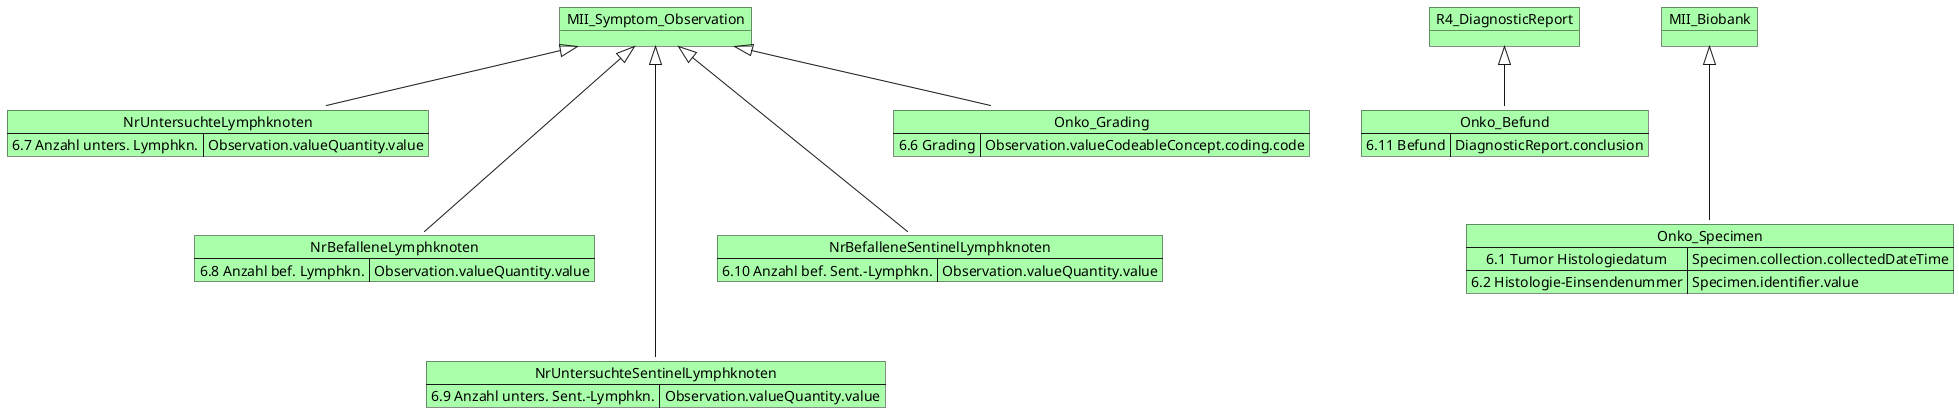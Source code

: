 @startuml MII KDS Erweiterungsmodul Onkologie

object MII_Symptom_Observation #AAFFAA

Map  NrUntersuchteLymphknoten #AAFFAA {
    6.7 Anzahl unters. Lymphkn. => Observation.valueQuantity.value
}

MII_Symptom_Observation <|-down- NrUntersuchteLymphknoten

Map NrBefalleneLymphknoten #AAFFAA {
6.8 Anzahl bef. Lymphkn. => Observation.valueQuantity.value
}
MII_Symptom_Observation <|-down-- NrBefalleneLymphknoten


Map NrUntersuchteSentinelLymphknoten  #AAFFAA{
6.9 Anzahl unters. Sent.-Lymphkn. => Observation.valueQuantity.value
}

MII_Symptom_Observation <|-down--- NrUntersuchteSentinelLymphknoten

Map NrBefalleneSentinelLymphknoten  #AAFFAA{
6.10 Anzahl bef. Sent.-Lymphkn. => Observation.valueQuantity.value
}
MII_Symptom_Observation <|-down-- NrBefalleneSentinelLymphknoten



Map Onko_Grading #AAFFAA {
6.6 Grading =>Observation.valueCodeableConcept.coding.code
}
MII_Symptom_Observation <|-- Onko_Grading

Map Onko_Befund #AAFFAA{
6.11 Befund => DiagnosticReport.conclusion
}
object R4_DiagnosticReport #AAFFAA
R4_DiagnosticReport <|-- Onko_Befund 

Map Onko_Specimen #AAFFAA {
6.1 Tumor Histologiedatum => Specimen.collection.collectedDateTime
6.2 Histologie-Einsendenummer => Specimen.identifier.value
}
object MII_Biobank #AAFFAA
MII_Biobank <|--- Onko_Specimen



@enduml